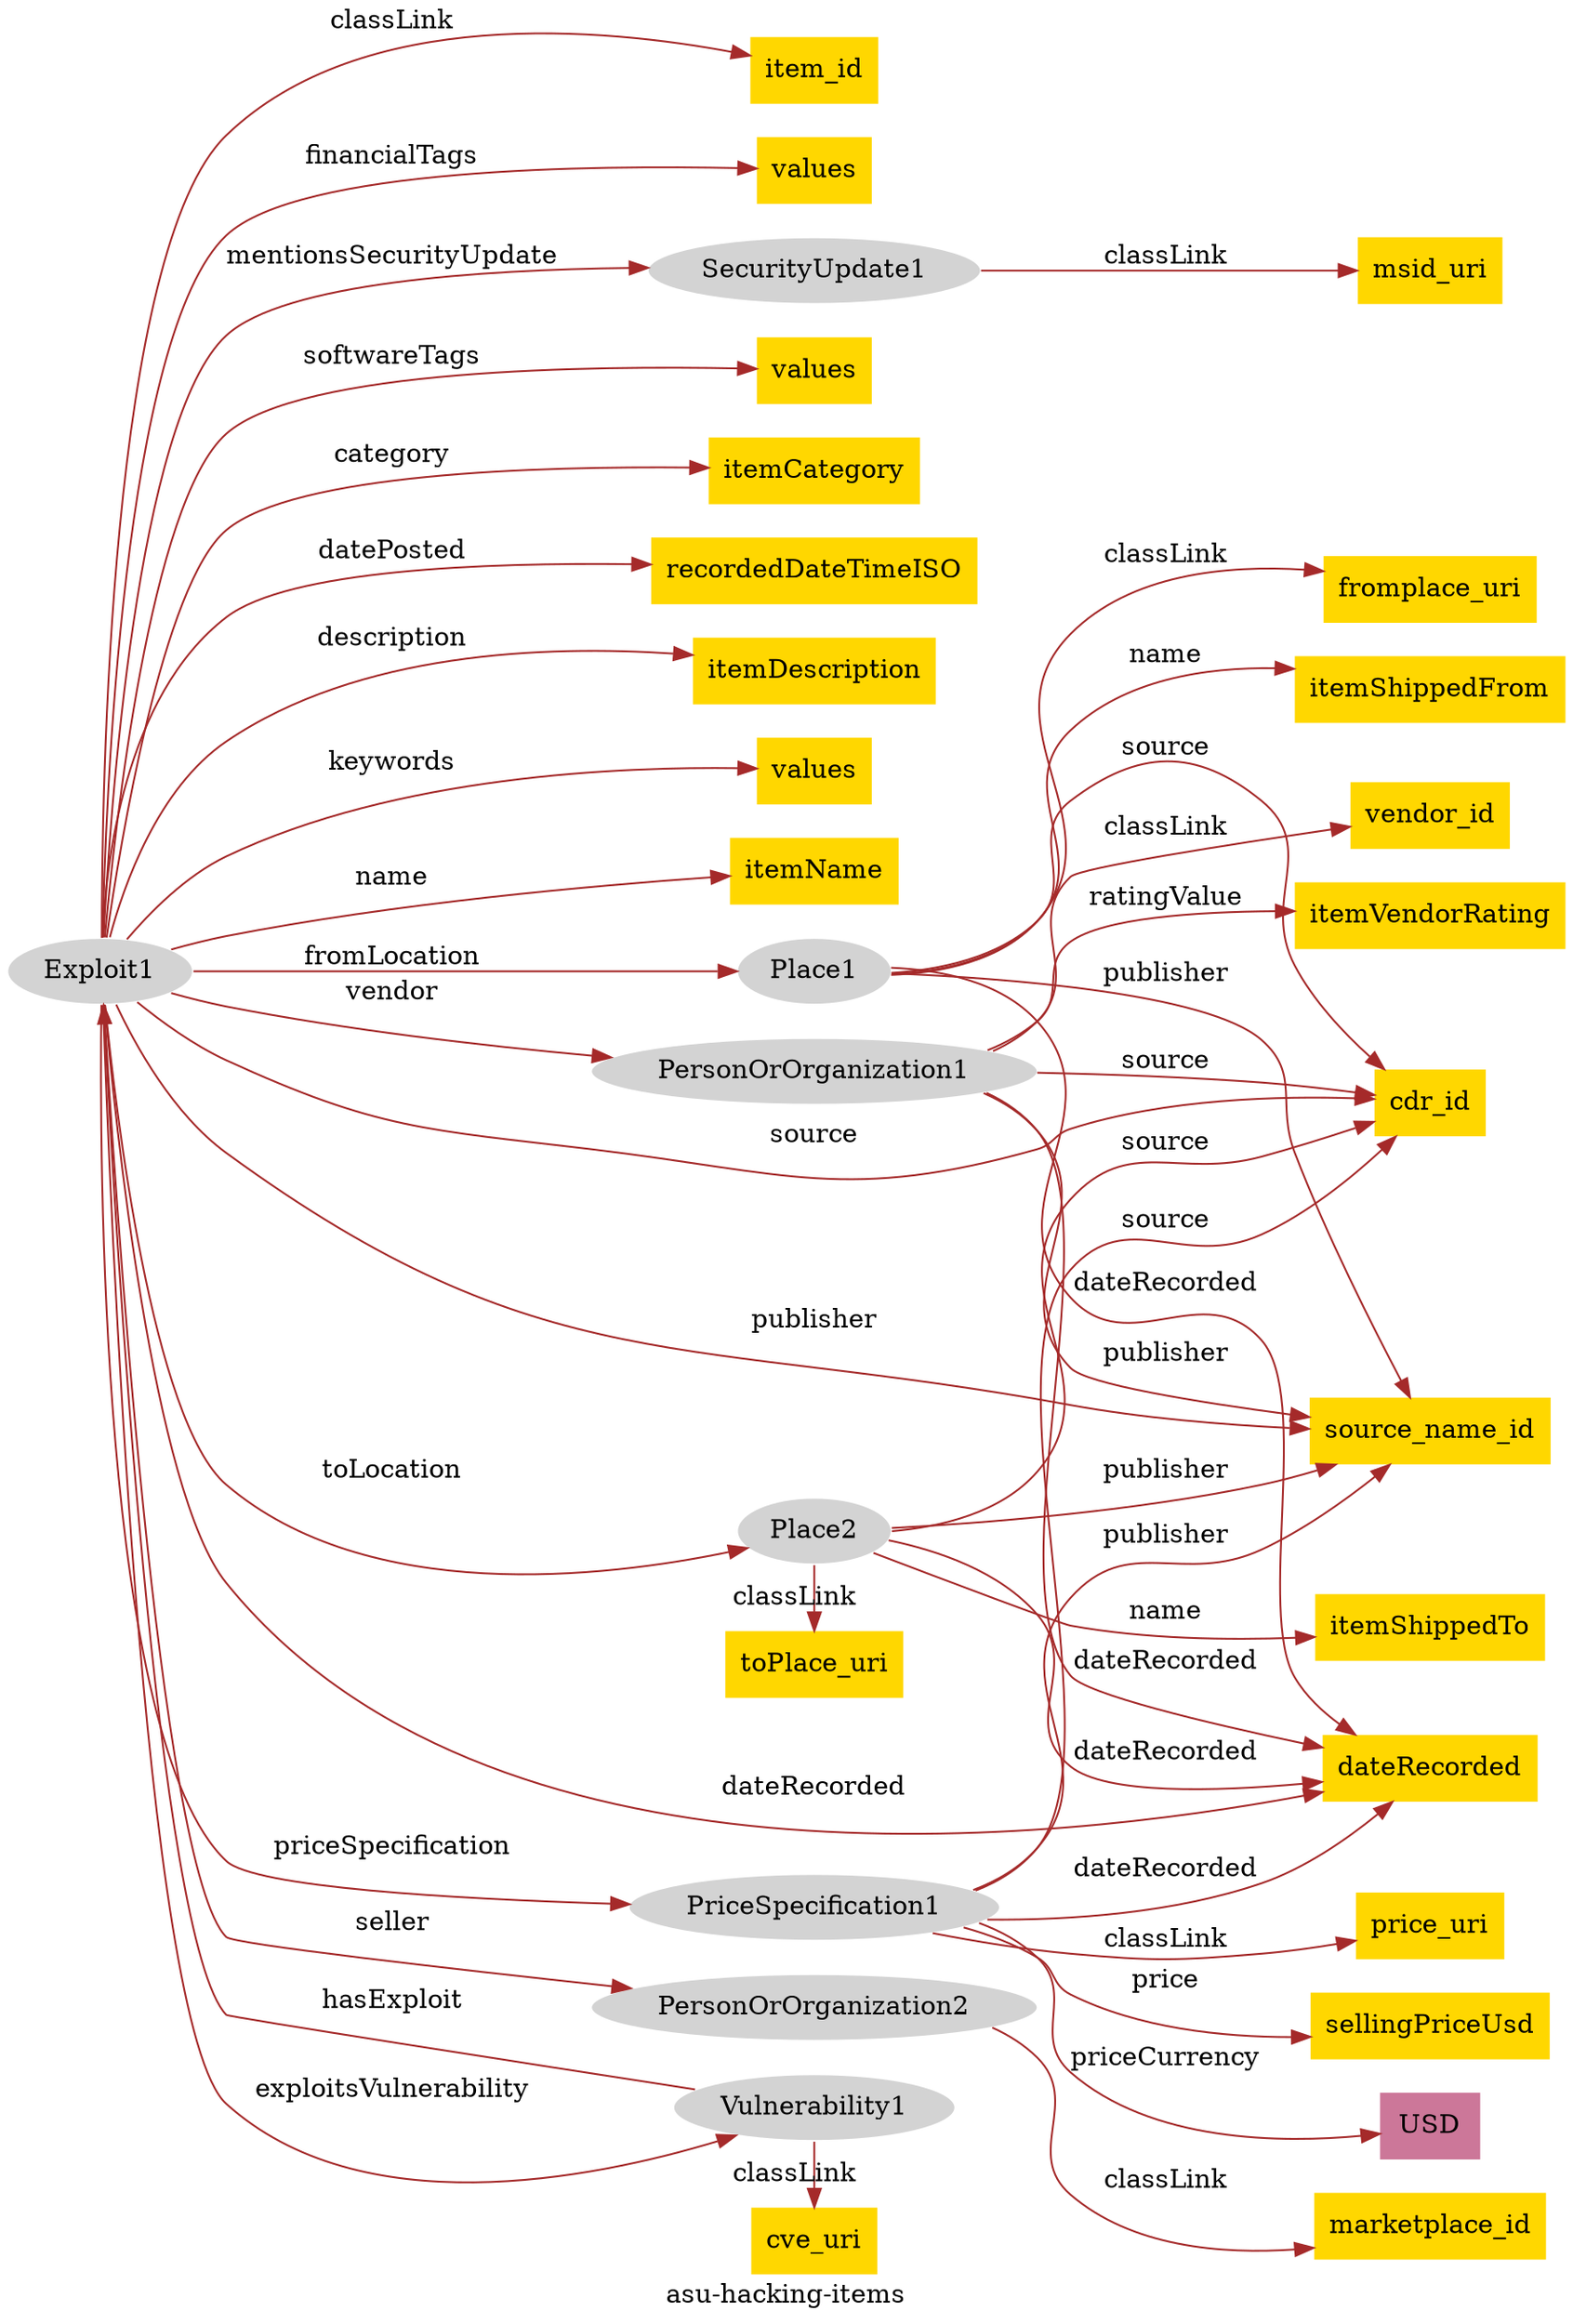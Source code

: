digraph n0 {
fontcolor="black"
remincross="true"
rankdir=LR
label="asu-hacking-items"
subgraph cluster {
label=" "
n2[style="filled",color="white",fillcolor="lightgray",label="Exploit1"];
n3[shape="plaintext",style="filled",fillcolor="gold",label="item_id"];
n4[shape="plaintext",style="filled",fillcolor="gold",label="values"];
n5[style="filled",color="white",fillcolor="lightgray",label="SecurityUpdate1"];
n6[shape="plaintext",style="filled",fillcolor="gold",label="values"];
n7[shape="plaintext",style="filled",fillcolor="gold",label="itemCategory"];
n8[shape="plaintext",style="filled",fillcolor="gold",label="recordedDateTimeISO"];
n9[shape="plaintext",style="filled",fillcolor="gold",label="itemDescription"];
n10[shape="plaintext",style="filled",fillcolor="gold",label="values"];
n11[shape="plaintext",style="filled",fillcolor="gold",label="itemName"];
n12[style="filled",color="white",fillcolor="lightgray",label="PersonOrOrganization1"];
n13[shape="plaintext",style="filled",fillcolor="gold",label="vendor_id"];
n14[shape="plaintext",style="filled",fillcolor="gold",label="itemVendorRating"];
n15[shape="plaintext",style="filled",fillcolor="gold",label="cdr_id"];
n16[style="filled",color="white",fillcolor="lightgray",label="PersonOrOrganization2"];
n17[shape="plaintext",style="filled",fillcolor="gold",label="marketplace_id"];
n18[shape="plaintext",style="filled",fillcolor="gold",label="msid_uri"];
n19[style="filled",color="white",fillcolor="lightgray",label="Vulnerability1"];
n20[shape="plaintext",style="filled",fillcolor="gold",label="cve_uri"];
n21[style="filled",color="white",fillcolor="lightgray",label="Place1"];
n22[shape="plaintext",style="filled",fillcolor="gold",label="fromplace_uri"];
n23[shape="plaintext",style="filled",fillcolor="gold",label="itemShippedFrom"];
n24[style="filled",color="white",fillcolor="lightgray",label="Place2"];
n25[shape="plaintext",style="filled",fillcolor="gold",label="toPlace_uri"];
n26[shape="plaintext",style="filled",fillcolor="gold",label="itemShippedTo"];
n27[style="filled",color="white",fillcolor="lightgray",label="PriceSpecification1"];
n28[shape="plaintext",style="filled",fillcolor="gold",label="price_uri"];
n29[shape="plaintext",style="filled",fillcolor="gold",label="sellingPriceUsd"];
n30[shape="plaintext",style="filled",fillcolor="#CC7799",label="USD"];
n31[shape="plaintext",style="filled",fillcolor="gold",label="source_name_id"];
n32[shape="plaintext",style="filled",fillcolor="gold",label="dateRecorded"];
}
n2 -> n3[color="brown",fontcolor="black",label="classLink"]
n2 -> n4[color="brown",fontcolor="black",label="financialTags"]
n2 -> n5[color="brown",fontcolor="black",label="mentionsSecurityUpdate"]
n2 -> n6[color="brown",fontcolor="black",label="softwareTags"]
n2 -> n7[color="brown",fontcolor="black",label="category"]
n2 -> n8[color="brown",fontcolor="black",label="datePosted"]
n2 -> n9[color="brown",fontcolor="black",label="description"]
n2 -> n10[color="brown",fontcolor="black",label="keywords"]
n2 -> n11[color="brown",fontcolor="black",label="name"]
n12 -> n13[color="brown",fontcolor="black",label="classLink"]
n12 -> n14[color="brown",fontcolor="black",label="ratingValue"]
n12 -> n15[color="brown",fontcolor="black",label="source"]
n16 -> n17[color="brown",fontcolor="black",label="classLink"]
n5 -> n18[color="brown",fontcolor="black",label="classLink"]
n19 -> n20[color="brown",fontcolor="black",label="classLink"]
n21 -> n22[color="brown",fontcolor="black",label="classLink"]
n21 -> n23[color="brown",fontcolor="black",label="name"]
n21 -> n15[color="brown",fontcolor="black",label="source"]
n24 -> n25[color="brown",fontcolor="black",label="classLink"]
n24 -> n26[color="brown",fontcolor="black",label="name"]
n24 -> n15[color="brown",fontcolor="black",label="source"]
n27 -> n28[color="brown",fontcolor="black",label="classLink"]
n27 -> n29[color="brown",fontcolor="black",label="price"]
n27 -> n30[color="brown",fontcolor="black",label="priceCurrency"]
n27 -> n15[color="brown",fontcolor="black",label="source"]
n2 -> n27[color="brown",fontcolor="black",label="priceSpecification"]
n2 -> n24[color="brown",fontcolor="black",label="toLocation"]
n12 -> n31[color="brown",fontcolor="black",label="publisher"]
n12 -> n32[color="brown",fontcolor="black",label="dateRecorded"]
n2 -> n21[color="brown",fontcolor="black",label="fromLocation"]
n21 -> n31[color="brown",fontcolor="black",label="publisher"]
n19 -> n2[color="brown",fontcolor="black",label="hasExploit"]
n2 -> n19[color="brown",fontcolor="black",label="exploitsVulnerability"]
n2 -> n31[color="brown",fontcolor="black",label="publisher"]
n2 -> n16[color="brown",fontcolor="black",label="seller"]
n2 -> n15[color="brown",fontcolor="black",label="source"]
n21 -> n32[color="brown",fontcolor="black",label="dateRecorded"]
n2 -> n12[color="brown",fontcolor="black",label="vendor"]
n27 -> n31[color="brown",fontcolor="black",label="publisher"]
n24 -> n31[color="brown",fontcolor="black",label="publisher"]
n2 -> n32[color="brown",fontcolor="black",label="dateRecorded"]
n27 -> n32[color="brown",fontcolor="black",label="dateRecorded"]
n24 -> n32[color="brown",fontcolor="black",label="dateRecorded"]

{rank=same n2}
{rank=same n31 n32 n15}
{rank=same n5 n12 n16 n21 n24 n19 n27 n11 n10 n4 n9 n8 n7 n3 n6 n20 n25}
{rank=same n18 n17}
{rank=same n13 n14}
{rank=same  n26}
{rank=same n22 n23}
{rank=same n28 n29 n30}

}
